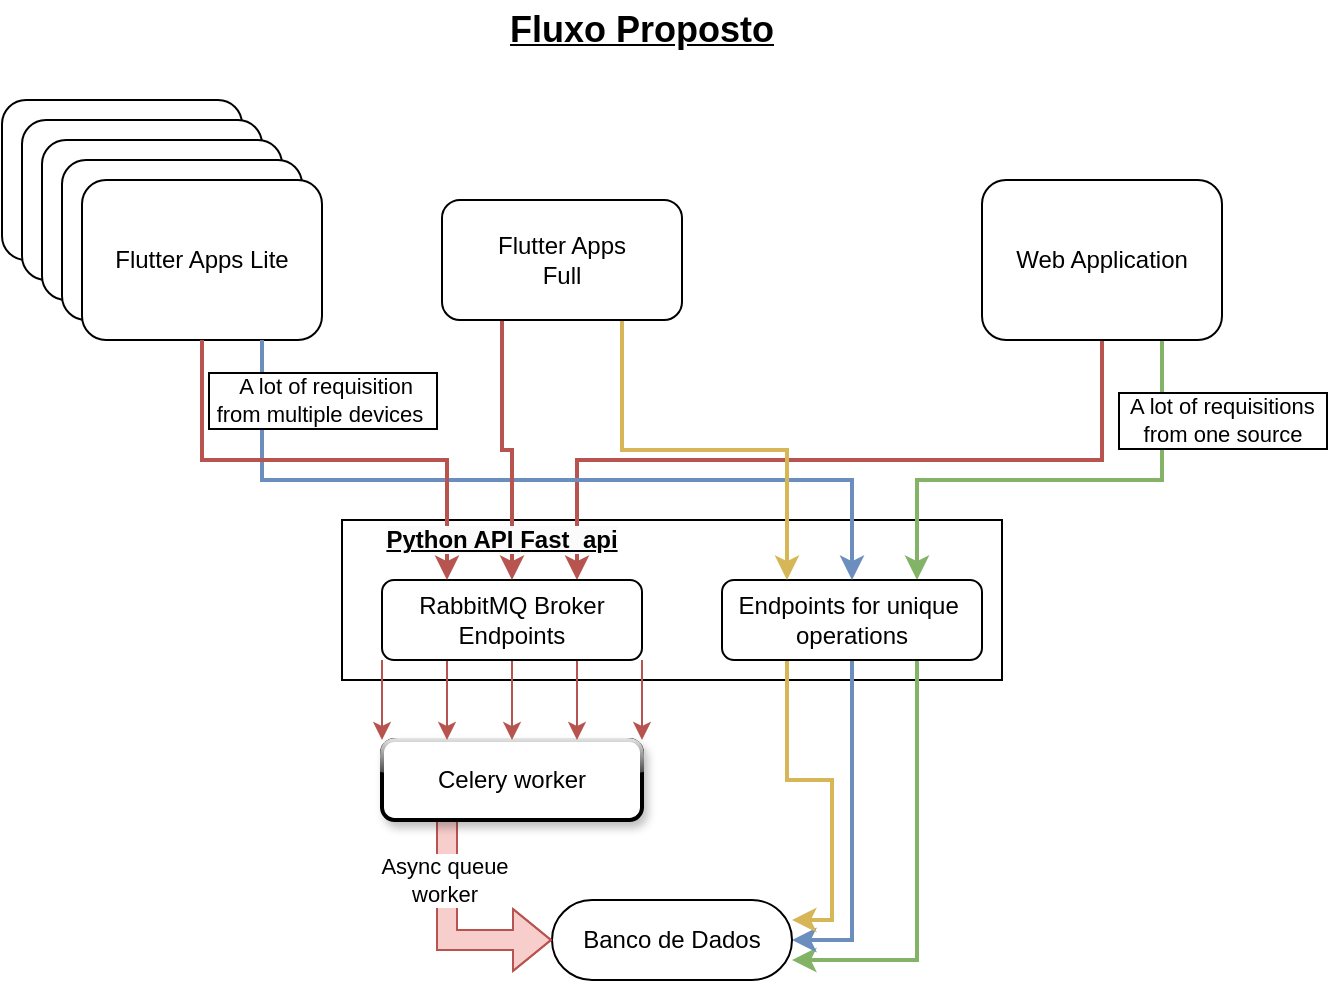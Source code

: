 <mxfile version="21.3.2" type="github">
  <diagram name="Página-1" id="lg0uvK-yI5_3NTGC0Xnd">
    <mxGraphModel dx="869" dy="482" grid="1" gridSize="10" guides="1" tooltips="1" connect="1" arrows="1" fold="1" page="1" pageScale="1" pageWidth="827" pageHeight="1169" math="0" shadow="0">
      <root>
        <mxCell id="0" />
        <mxCell id="1" parent="0" />
        <mxCell id="1XbeLBn8392VuTEueLWA-22" value="" style="rounded=0;whiteSpace=wrap;html=1;" vertex="1" parent="1">
          <mxGeometry x="210" y="270" width="330" height="80" as="geometry" />
        </mxCell>
        <mxCell id="1XbeLBn8392VuTEueLWA-12" value="&amp;nbsp; A lot of requisitions&amp;nbsp;&amp;nbsp;&lt;br&gt;from one source" style="edgeStyle=orthogonalEdgeStyle;rounded=0;orthogonalLoop=1;jettySize=auto;html=1;exitX=0.75;exitY=1;exitDx=0;exitDy=0;entryX=0.75;entryY=0;entryDx=0;entryDy=0;labelBorderColor=default;fillColor=#d5e8d4;strokeColor=#82b366;strokeWidth=2;" edge="1" parent="1" source="1XbeLBn8392VuTEueLWA-1" target="1XbeLBn8392VuTEueLWA-2">
          <mxGeometry x="-0.67" y="30" relative="1" as="geometry">
            <Array as="points">
              <mxPoint x="620" y="250" />
              <mxPoint x="497" y="250" />
            </Array>
            <mxPoint as="offset" />
          </mxGeometry>
        </mxCell>
        <mxCell id="1XbeLBn8392VuTEueLWA-45" style="edgeStyle=orthogonalEdgeStyle;rounded=0;orthogonalLoop=1;jettySize=auto;html=1;exitX=0.5;exitY=1;exitDx=0;exitDy=0;entryX=0.75;entryY=0;entryDx=0;entryDy=0;strokeWidth=2;fillColor=#f8cecc;strokeColor=#b85450;" edge="1" parent="1" source="1XbeLBn8392VuTEueLWA-1" target="1XbeLBn8392VuTEueLWA-28">
          <mxGeometry relative="1" as="geometry" />
        </mxCell>
        <mxCell id="1XbeLBn8392VuTEueLWA-1" value="Web Application" style="rounded=1;whiteSpace=wrap;html=1;" vertex="1" parent="1">
          <mxGeometry x="530" y="100" width="120" height="80" as="geometry" />
        </mxCell>
        <mxCell id="1XbeLBn8392VuTEueLWA-20" style="edgeStyle=orthogonalEdgeStyle;rounded=0;orthogonalLoop=1;jettySize=auto;html=1;exitX=0.75;exitY=1;exitDx=0;exitDy=0;entryX=1;entryY=0.75;entryDx=0;entryDy=0;fillColor=#d5e8d4;strokeColor=#82b366;strokeWidth=2;" edge="1" parent="1" source="1XbeLBn8392VuTEueLWA-2" target="1XbeLBn8392VuTEueLWA-3">
          <mxGeometry relative="1" as="geometry" />
        </mxCell>
        <mxCell id="1XbeLBn8392VuTEueLWA-25" style="edgeStyle=orthogonalEdgeStyle;rounded=0;orthogonalLoop=1;jettySize=auto;html=1;exitX=0.5;exitY=1;exitDx=0;exitDy=0;entryX=1;entryY=0.5;entryDx=0;entryDy=0;fillColor=#dae8fc;strokeColor=#6c8ebf;strokeWidth=2;" edge="1" parent="1" source="1XbeLBn8392VuTEueLWA-2" target="1XbeLBn8392VuTEueLWA-3">
          <mxGeometry relative="1" as="geometry" />
        </mxCell>
        <mxCell id="1XbeLBn8392VuTEueLWA-38" style="edgeStyle=orthogonalEdgeStyle;rounded=0;orthogonalLoop=1;jettySize=auto;html=1;exitX=0.25;exitY=1;exitDx=0;exitDy=0;entryX=1;entryY=0.25;entryDx=0;entryDy=0;fillColor=#fff2cc;strokeColor=#d6b656;strokeWidth=2;" edge="1" parent="1" source="1XbeLBn8392VuTEueLWA-2" target="1XbeLBn8392VuTEueLWA-3">
          <mxGeometry relative="1" as="geometry" />
        </mxCell>
        <mxCell id="1XbeLBn8392VuTEueLWA-2" value="Endpoints for unique&amp;nbsp;&lt;br&gt;operations" style="rounded=1;whiteSpace=wrap;html=1;" vertex="1" parent="1">
          <mxGeometry x="400" y="300" width="130" height="40" as="geometry" />
        </mxCell>
        <mxCell id="1XbeLBn8392VuTEueLWA-3" value="Banco de Dados" style="rounded=1;whiteSpace=wrap;html=1;arcSize=50;" vertex="1" parent="1">
          <mxGeometry x="315" y="460" width="120" height="40" as="geometry" />
        </mxCell>
        <mxCell id="1XbeLBn8392VuTEueLWA-17" value="" style="group" vertex="1" connectable="0" parent="1">
          <mxGeometry x="40" y="60" width="160" height="120" as="geometry" />
        </mxCell>
        <mxCell id="1XbeLBn8392VuTEueLWA-4" value="" style="rounded=1;whiteSpace=wrap;html=1;" vertex="1" parent="1XbeLBn8392VuTEueLWA-17">
          <mxGeometry width="120" height="80" as="geometry" />
        </mxCell>
        <mxCell id="1XbeLBn8392VuTEueLWA-13" value="" style="rounded=1;whiteSpace=wrap;html=1;" vertex="1" parent="1XbeLBn8392VuTEueLWA-17">
          <mxGeometry x="10" y="10" width="120" height="80" as="geometry" />
        </mxCell>
        <mxCell id="1XbeLBn8392VuTEueLWA-14" value="" style="rounded=1;whiteSpace=wrap;html=1;" vertex="1" parent="1XbeLBn8392VuTEueLWA-17">
          <mxGeometry x="20" y="20" width="120" height="80" as="geometry" />
        </mxCell>
        <mxCell id="1XbeLBn8392VuTEueLWA-15" value="" style="rounded=1;whiteSpace=wrap;html=1;" vertex="1" parent="1XbeLBn8392VuTEueLWA-17">
          <mxGeometry x="30" y="30" width="120" height="80" as="geometry" />
        </mxCell>
        <mxCell id="1XbeLBn8392VuTEueLWA-16" value="Flutter Apps Lite" style="rounded=1;whiteSpace=wrap;html=1;" vertex="1" parent="1XbeLBn8392VuTEueLWA-17">
          <mxGeometry x="40" y="40" width="120" height="80" as="geometry" />
        </mxCell>
        <mxCell id="1XbeLBn8392VuTEueLWA-18" value="&amp;nbsp;A lot of requisition&lt;br&gt;&amp;nbsp;from multiple devices&amp;nbsp;&amp;nbsp;" style="edgeStyle=elbowEdgeStyle;rounded=0;orthogonalLoop=1;jettySize=auto;html=1;exitX=0.75;exitY=1;exitDx=0;exitDy=0;entryX=0.5;entryY=0;entryDx=0;entryDy=0;labelBorderColor=default;fillColor=#dae8fc;strokeColor=#6c8ebf;elbow=vertical;strokeWidth=2;" edge="1" parent="1" source="1XbeLBn8392VuTEueLWA-16" target="1XbeLBn8392VuTEueLWA-2">
          <mxGeometry x="-0.855" y="30" relative="1" as="geometry">
            <Array as="points">
              <mxPoint x="260" y="250" />
              <mxPoint x="210" y="200" />
            </Array>
            <mxPoint as="offset" />
          </mxGeometry>
        </mxCell>
        <mxCell id="1XbeLBn8392VuTEueLWA-21" value="Fluxo Proposto" style="text;html=1;strokeColor=none;fillColor=none;align=center;verticalAlign=middle;whiteSpace=wrap;rounded=0;fontSize=18;fontStyle=5" vertex="1" parent="1">
          <mxGeometry x="290" y="10" width="140" height="30" as="geometry" />
        </mxCell>
        <mxCell id="1XbeLBn8392VuTEueLWA-35" value="Async queue&lt;br&gt;worker" style="edgeStyle=orthogonalEdgeStyle;rounded=0;orthogonalLoop=1;jettySize=auto;html=1;exitX=0.25;exitY=1;exitDx=0;exitDy=0;entryX=0;entryY=0.5;entryDx=0;entryDy=0;shape=flexArrow;fillColor=#f8cecc;strokeColor=#b85450;" edge="1" parent="1" source="1XbeLBn8392VuTEueLWA-27" target="1XbeLBn8392VuTEueLWA-3">
          <mxGeometry x="-0.467" y="-2" relative="1" as="geometry">
            <mxPoint as="offset" />
          </mxGeometry>
        </mxCell>
        <mxCell id="1XbeLBn8392VuTEueLWA-27" value="Celery worker" style="rounded=1;whiteSpace=wrap;html=1;arcSize=16;glass=1;shadow=1;strokeWidth=2;" vertex="1" parent="1">
          <mxGeometry x="230" y="380" width="130" height="40" as="geometry" />
        </mxCell>
        <mxCell id="1XbeLBn8392VuTEueLWA-29" style="edgeStyle=orthogonalEdgeStyle;rounded=0;orthogonalLoop=1;jettySize=auto;html=1;exitX=0.25;exitY=1;exitDx=0;exitDy=0;entryX=0.25;entryY=0;entryDx=0;entryDy=0;fillColor=#f8cecc;strokeColor=#b85450;" edge="1" parent="1" source="1XbeLBn8392VuTEueLWA-28" target="1XbeLBn8392VuTEueLWA-27">
          <mxGeometry relative="1" as="geometry" />
        </mxCell>
        <mxCell id="1XbeLBn8392VuTEueLWA-30" style="edgeStyle=orthogonalEdgeStyle;rounded=0;orthogonalLoop=1;jettySize=auto;html=1;exitX=0.5;exitY=1;exitDx=0;exitDy=0;entryX=0.5;entryY=0;entryDx=0;entryDy=0;fillColor=#f8cecc;strokeColor=#b85450;" edge="1" parent="1" source="1XbeLBn8392VuTEueLWA-28" target="1XbeLBn8392VuTEueLWA-27">
          <mxGeometry relative="1" as="geometry" />
        </mxCell>
        <mxCell id="1XbeLBn8392VuTEueLWA-31" style="edgeStyle=orthogonalEdgeStyle;rounded=0;orthogonalLoop=1;jettySize=auto;html=1;exitX=0.75;exitY=1;exitDx=0;exitDy=0;entryX=0.75;entryY=0;entryDx=0;entryDy=0;fillColor=#f8cecc;strokeColor=#b85450;" edge="1" parent="1" source="1XbeLBn8392VuTEueLWA-28" target="1XbeLBn8392VuTEueLWA-27">
          <mxGeometry relative="1" as="geometry" />
        </mxCell>
        <mxCell id="1XbeLBn8392VuTEueLWA-32" style="edgeStyle=orthogonalEdgeStyle;rounded=0;orthogonalLoop=1;jettySize=auto;html=1;exitX=1;exitY=1;exitDx=0;exitDy=0;entryX=1;entryY=0;entryDx=0;entryDy=0;fillColor=#f8cecc;strokeColor=#b85450;" edge="1" parent="1" source="1XbeLBn8392VuTEueLWA-28" target="1XbeLBn8392VuTEueLWA-27">
          <mxGeometry relative="1" as="geometry" />
        </mxCell>
        <mxCell id="1XbeLBn8392VuTEueLWA-33" style="edgeStyle=orthogonalEdgeStyle;rounded=0;orthogonalLoop=1;jettySize=auto;html=1;exitX=0;exitY=1;exitDx=0;exitDy=0;entryX=0;entryY=0;entryDx=0;entryDy=0;fillColor=#f8cecc;strokeColor=#b85450;" edge="1" parent="1" source="1XbeLBn8392VuTEueLWA-28" target="1XbeLBn8392VuTEueLWA-27">
          <mxGeometry relative="1" as="geometry" />
        </mxCell>
        <mxCell id="1XbeLBn8392VuTEueLWA-28" value="RabbitMQ Broker&lt;br&gt;Endpoints" style="rounded=1;whiteSpace=wrap;html=1;" vertex="1" parent="1">
          <mxGeometry x="230" y="300" width="130" height="40" as="geometry" />
        </mxCell>
        <mxCell id="1XbeLBn8392VuTEueLWA-37" style="edgeStyle=orthogonalEdgeStyle;rounded=0;orthogonalLoop=1;jettySize=auto;html=1;exitX=0.75;exitY=1;exitDx=0;exitDy=0;entryX=0.25;entryY=0;entryDx=0;entryDy=0;fillColor=#fff2cc;strokeColor=#d6b656;strokeWidth=2;" edge="1" parent="1" source="1XbeLBn8392VuTEueLWA-36" target="1XbeLBn8392VuTEueLWA-2">
          <mxGeometry relative="1" as="geometry">
            <Array as="points">
              <mxPoint x="350" y="235" />
              <mxPoint x="433" y="235" />
            </Array>
          </mxGeometry>
        </mxCell>
        <mxCell id="1XbeLBn8392VuTEueLWA-44" style="edgeStyle=orthogonalEdgeStyle;rounded=0;orthogonalLoop=1;jettySize=auto;html=1;exitX=0.25;exitY=1;exitDx=0;exitDy=0;strokeWidth=2;fillColor=#f8cecc;strokeColor=#b85450;" edge="1" parent="1" source="1XbeLBn8392VuTEueLWA-36" target="1XbeLBn8392VuTEueLWA-28">
          <mxGeometry relative="1" as="geometry" />
        </mxCell>
        <mxCell id="1XbeLBn8392VuTEueLWA-36" value="Flutter Apps&lt;br&gt;Full" style="rounded=1;whiteSpace=wrap;html=1;" vertex="1" parent="1">
          <mxGeometry x="260" y="110" width="120" height="60" as="geometry" />
        </mxCell>
        <mxCell id="1XbeLBn8392VuTEueLWA-43" style="edgeStyle=orthogonalEdgeStyle;rounded=0;orthogonalLoop=1;jettySize=auto;html=1;exitX=0.5;exitY=1;exitDx=0;exitDy=0;entryX=0.25;entryY=0;entryDx=0;entryDy=0;strokeWidth=2;fillColor=#f8cecc;strokeColor=#b85450;" edge="1" parent="1" source="1XbeLBn8392VuTEueLWA-16" target="1XbeLBn8392VuTEueLWA-28">
          <mxGeometry relative="1" as="geometry" />
        </mxCell>
        <mxCell id="1XbeLBn8392VuTEueLWA-24" value="&lt;span style=&quot;color: rgb(0, 0, 0); font-family: Helvetica; font-size: 12px; font-style: normal; font-variant-ligatures: normal; font-variant-caps: normal; letter-spacing: normal; orphans: 2; text-align: center; text-indent: 0px; text-transform: none; widows: 2; word-spacing: 0px; -webkit-text-stroke-width: 0px; background-color: rgb(251, 251, 251); float: none; display: inline !important;&quot;&gt;Python API&amp;nbsp;&lt;/span&gt;&lt;span style=&quot;color: rgb(0, 0, 0); font-family: Helvetica; font-size: 12px; font-style: normal; font-variant-ligatures: normal; font-variant-caps: normal; letter-spacing: normal; orphans: 2; text-align: center; text-indent: 0px; text-transform: none; widows: 2; word-spacing: 0px; -webkit-text-stroke-width: 0px; background-color: rgb(251, 251, 251); float: none; display: inline !important;&quot;&gt;Fast_api&lt;/span&gt;" style="text;html=1;strokeColor=none;fillColor=none;align=center;verticalAlign=middle;whiteSpace=wrap;rounded=0;fontStyle=5" vertex="1" parent="1">
          <mxGeometry x="210" y="270" width="160" height="20" as="geometry" />
        </mxCell>
      </root>
    </mxGraphModel>
  </diagram>
</mxfile>
